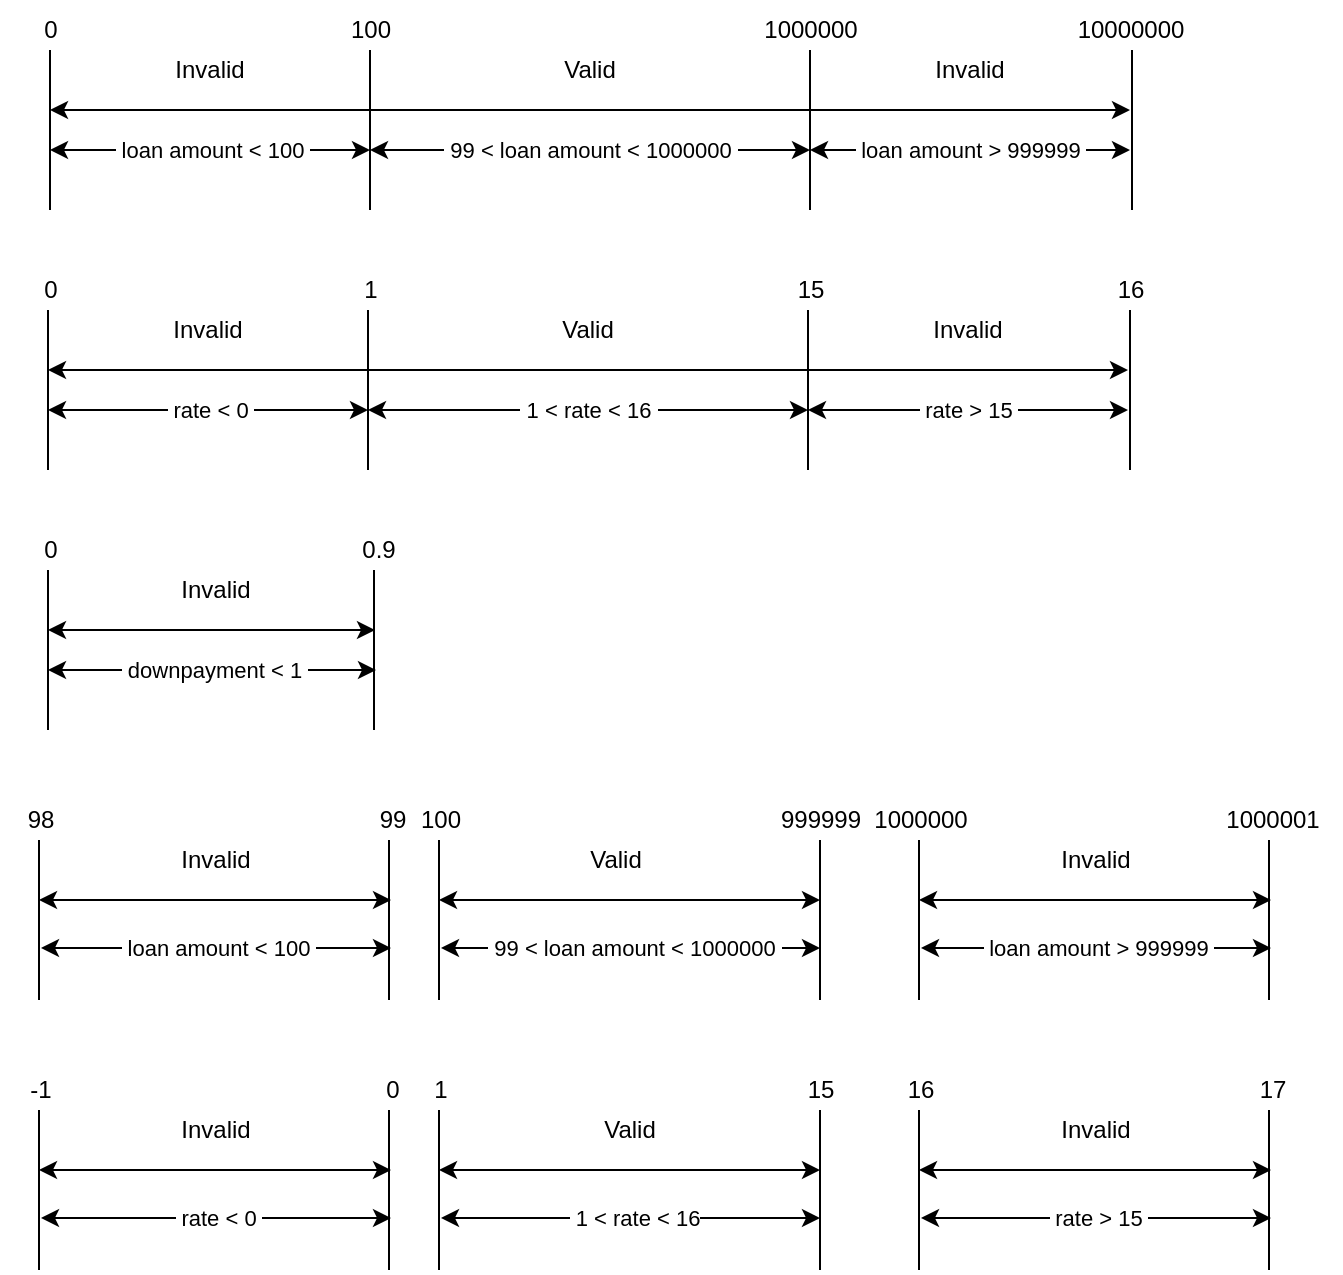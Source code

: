 <mxfile version="20.0.3" type="github">
  <diagram id="EX_fxTZOx-ADpR--aTvR" name="Page-1">
    <mxGraphModel dx="1038" dy="489" grid="1" gridSize="10" guides="1" tooltips="1" connect="1" arrows="1" fold="1" page="1" pageScale="1" pageWidth="850" pageHeight="1100" math="0" shadow="0">
      <root>
        <mxCell id="0" />
        <mxCell id="1" parent="0" />
        <mxCell id="KJpgnLR-XO9gW3zw2UFE-3" value="" style="endArrow=none;html=1;rounded=0;" edge="1" parent="1">
          <mxGeometry width="50" height="50" relative="1" as="geometry">
            <mxPoint x="255" y="295" as="sourcePoint" />
            <mxPoint x="255" y="215" as="targetPoint" />
          </mxGeometry>
        </mxCell>
        <mxCell id="KJpgnLR-XO9gW3zw2UFE-4" value="" style="endArrow=none;html=1;rounded=0;" edge="1" parent="1">
          <mxGeometry width="50" height="50" relative="1" as="geometry">
            <mxPoint x="475" y="295" as="sourcePoint" />
            <mxPoint x="475" y="215" as="targetPoint" />
          </mxGeometry>
        </mxCell>
        <mxCell id="KJpgnLR-XO9gW3zw2UFE-5" value="" style="endArrow=classic;startArrow=classic;html=1;rounded=0;" edge="1" parent="1">
          <mxGeometry width="50" height="50" relative="1" as="geometry">
            <mxPoint x="95" y="245" as="sourcePoint" />
            <mxPoint x="635" y="245" as="targetPoint" />
          </mxGeometry>
        </mxCell>
        <mxCell id="KJpgnLR-XO9gW3zw2UFE-13" value="" style="endArrow=classic;html=1;rounded=0;endFill=1;startArrow=classic;startFill=1;" edge="1" parent="1">
          <mxGeometry relative="1" as="geometry">
            <mxPoint x="255" y="265" as="sourcePoint" />
            <mxPoint x="475" y="265" as="targetPoint" />
          </mxGeometry>
        </mxCell>
        <mxCell id="KJpgnLR-XO9gW3zw2UFE-14" value="&amp;nbsp;99 &amp;lt; loan amount &amp;lt; 1000000&amp;nbsp;" style="edgeLabel;resizable=0;html=1;align=center;verticalAlign=middle;" connectable="0" vertex="1" parent="KJpgnLR-XO9gW3zw2UFE-13">
          <mxGeometry relative="1" as="geometry">
            <mxPoint as="offset" />
          </mxGeometry>
        </mxCell>
        <mxCell id="KJpgnLR-XO9gW3zw2UFE-16" value="" style="endArrow=none;html=1;rounded=0;" edge="1" parent="1">
          <mxGeometry width="50" height="50" relative="1" as="geometry">
            <mxPoint x="95" y="295" as="sourcePoint" />
            <mxPoint x="95" y="215" as="targetPoint" />
          </mxGeometry>
        </mxCell>
        <mxCell id="KJpgnLR-XO9gW3zw2UFE-18" value="" style="endArrow=classic;html=1;rounded=0;endFill=1;startArrow=classic;startFill=1;" edge="1" parent="1">
          <mxGeometry relative="1" as="geometry">
            <mxPoint x="95" y="265" as="sourcePoint" />
            <mxPoint x="255" y="265" as="targetPoint" />
          </mxGeometry>
        </mxCell>
        <mxCell id="KJpgnLR-XO9gW3zw2UFE-19" value="&amp;nbsp;loan amount &amp;lt; 100&amp;nbsp;" style="edgeLabel;resizable=0;html=1;align=center;verticalAlign=middle;" connectable="0" vertex="1" parent="KJpgnLR-XO9gW3zw2UFE-18">
          <mxGeometry relative="1" as="geometry">
            <mxPoint x="1" as="offset" />
          </mxGeometry>
        </mxCell>
        <mxCell id="KJpgnLR-XO9gW3zw2UFE-21" value="" style="endArrow=none;html=1;rounded=0;" edge="1" parent="1">
          <mxGeometry width="50" height="50" relative="1" as="geometry">
            <mxPoint x="636" y="295" as="sourcePoint" />
            <mxPoint x="636" y="215" as="targetPoint" />
          </mxGeometry>
        </mxCell>
        <mxCell id="KJpgnLR-XO9gW3zw2UFE-22" value="" style="endArrow=classic;html=1;rounded=0;endFill=1;startArrow=classic;startFill=1;" edge="1" parent="1">
          <mxGeometry relative="1" as="geometry">
            <mxPoint x="475" y="265" as="sourcePoint" />
            <mxPoint x="635" y="265" as="targetPoint" />
          </mxGeometry>
        </mxCell>
        <mxCell id="KJpgnLR-XO9gW3zw2UFE-23" value="&amp;nbsp;loan amount &amp;gt; 999999&amp;nbsp;" style="edgeLabel;resizable=0;html=1;align=center;verticalAlign=middle;" connectable="0" vertex="1" parent="KJpgnLR-XO9gW3zw2UFE-22">
          <mxGeometry relative="1" as="geometry">
            <mxPoint as="offset" />
          </mxGeometry>
        </mxCell>
        <mxCell id="KJpgnLR-XO9gW3zw2UFE-28" value="0" style="text;html=1;align=center;verticalAlign=middle;resizable=0;points=[];autosize=1;strokeColor=none;fillColor=none;" vertex="1" parent="1">
          <mxGeometry x="80" y="190" width="30" height="30" as="geometry" />
        </mxCell>
        <mxCell id="KJpgnLR-XO9gW3zw2UFE-29" value="100" style="text;html=1;align=center;verticalAlign=middle;resizable=0;points=[];autosize=1;strokeColor=none;fillColor=none;" vertex="1" parent="1">
          <mxGeometry x="235" y="190" width="40" height="30" as="geometry" />
        </mxCell>
        <mxCell id="KJpgnLR-XO9gW3zw2UFE-30" value="1000000" style="text;html=1;align=center;verticalAlign=middle;resizable=0;points=[];autosize=1;strokeColor=none;fillColor=none;" vertex="1" parent="1">
          <mxGeometry x="440" y="190" width="70" height="30" as="geometry" />
        </mxCell>
        <mxCell id="KJpgnLR-XO9gW3zw2UFE-31" value="10000000" style="text;html=1;align=center;verticalAlign=middle;resizable=0;points=[];autosize=1;strokeColor=none;fillColor=none;" vertex="1" parent="1">
          <mxGeometry x="595" y="190" width="80" height="30" as="geometry" />
        </mxCell>
        <mxCell id="KJpgnLR-XO9gW3zw2UFE-32" value="Invalid" style="text;html=1;strokeColor=none;fillColor=none;align=center;verticalAlign=middle;whiteSpace=wrap;rounded=0;" vertex="1" parent="1">
          <mxGeometry x="150" y="210" width="50" height="30" as="geometry" />
        </mxCell>
        <mxCell id="KJpgnLR-XO9gW3zw2UFE-33" value="Valid" style="text;html=1;strokeColor=none;fillColor=none;align=center;verticalAlign=middle;whiteSpace=wrap;rounded=0;" vertex="1" parent="1">
          <mxGeometry x="340" y="210" width="50" height="30" as="geometry" />
        </mxCell>
        <mxCell id="KJpgnLR-XO9gW3zw2UFE-34" value="Invalid" style="text;html=1;strokeColor=none;fillColor=none;align=center;verticalAlign=middle;whiteSpace=wrap;rounded=0;" vertex="1" parent="1">
          <mxGeometry x="530" y="210" width="50" height="30" as="geometry" />
        </mxCell>
        <mxCell id="KJpgnLR-XO9gW3zw2UFE-52" value="" style="endArrow=none;html=1;rounded=0;" edge="1" parent="1">
          <mxGeometry width="50" height="50" relative="1" as="geometry">
            <mxPoint x="254" y="425" as="sourcePoint" />
            <mxPoint x="254" y="345" as="targetPoint" />
          </mxGeometry>
        </mxCell>
        <mxCell id="KJpgnLR-XO9gW3zw2UFE-53" value="" style="endArrow=none;html=1;rounded=0;" edge="1" parent="1">
          <mxGeometry width="50" height="50" relative="1" as="geometry">
            <mxPoint x="474" y="425" as="sourcePoint" />
            <mxPoint x="474" y="345" as="targetPoint" />
          </mxGeometry>
        </mxCell>
        <mxCell id="KJpgnLR-XO9gW3zw2UFE-54" value="" style="endArrow=classic;startArrow=classic;html=1;rounded=0;" edge="1" parent="1">
          <mxGeometry width="50" height="50" relative="1" as="geometry">
            <mxPoint x="94" y="375" as="sourcePoint" />
            <mxPoint x="634" y="375" as="targetPoint" />
          </mxGeometry>
        </mxCell>
        <mxCell id="KJpgnLR-XO9gW3zw2UFE-55" value="" style="endArrow=classic;html=1;rounded=0;endFill=1;startArrow=classic;startFill=1;" edge="1" parent="1">
          <mxGeometry relative="1" as="geometry">
            <mxPoint x="254" y="395" as="sourcePoint" />
            <mxPoint x="474" y="395" as="targetPoint" />
          </mxGeometry>
        </mxCell>
        <mxCell id="KJpgnLR-XO9gW3zw2UFE-56" value="&amp;nbsp;1 &amp;lt; rate &amp;lt; 16&amp;nbsp;" style="edgeLabel;resizable=0;html=1;align=center;verticalAlign=middle;" connectable="0" vertex="1" parent="KJpgnLR-XO9gW3zw2UFE-55">
          <mxGeometry relative="1" as="geometry">
            <mxPoint as="offset" />
          </mxGeometry>
        </mxCell>
        <mxCell id="KJpgnLR-XO9gW3zw2UFE-57" value="" style="endArrow=none;html=1;rounded=0;" edge="1" parent="1">
          <mxGeometry width="50" height="50" relative="1" as="geometry">
            <mxPoint x="94" y="425" as="sourcePoint" />
            <mxPoint x="94" y="345" as="targetPoint" />
          </mxGeometry>
        </mxCell>
        <mxCell id="KJpgnLR-XO9gW3zw2UFE-58" value="" style="endArrow=classic;html=1;rounded=0;endFill=1;startArrow=classic;startFill=1;" edge="1" parent="1">
          <mxGeometry relative="1" as="geometry">
            <mxPoint x="94" y="395" as="sourcePoint" />
            <mxPoint x="254" y="395" as="targetPoint" />
          </mxGeometry>
        </mxCell>
        <mxCell id="KJpgnLR-XO9gW3zw2UFE-59" value="&amp;nbsp;rate &amp;lt; 0&amp;nbsp;" style="edgeLabel;resizable=0;html=1;align=center;verticalAlign=middle;" connectable="0" vertex="1" parent="KJpgnLR-XO9gW3zw2UFE-58">
          <mxGeometry relative="1" as="geometry">
            <mxPoint x="1" as="offset" />
          </mxGeometry>
        </mxCell>
        <mxCell id="KJpgnLR-XO9gW3zw2UFE-60" value="" style="endArrow=none;html=1;rounded=0;" edge="1" parent="1">
          <mxGeometry width="50" height="50" relative="1" as="geometry">
            <mxPoint x="635" y="425" as="sourcePoint" />
            <mxPoint x="635" y="345" as="targetPoint" />
          </mxGeometry>
        </mxCell>
        <mxCell id="KJpgnLR-XO9gW3zw2UFE-61" value="" style="endArrow=classic;html=1;rounded=0;endFill=1;startArrow=classic;startFill=1;" edge="1" parent="1">
          <mxGeometry relative="1" as="geometry">
            <mxPoint x="474" y="395" as="sourcePoint" />
            <mxPoint x="634" y="395" as="targetPoint" />
          </mxGeometry>
        </mxCell>
        <mxCell id="KJpgnLR-XO9gW3zw2UFE-62" value="&amp;nbsp;rate &amp;gt; 15&amp;nbsp;" style="edgeLabel;resizable=0;html=1;align=center;verticalAlign=middle;" connectable="0" vertex="1" parent="KJpgnLR-XO9gW3zw2UFE-61">
          <mxGeometry relative="1" as="geometry">
            <mxPoint as="offset" />
          </mxGeometry>
        </mxCell>
        <mxCell id="KJpgnLR-XO9gW3zw2UFE-63" value="0" style="text;html=1;align=center;verticalAlign=middle;resizable=0;points=[];autosize=1;strokeColor=none;fillColor=none;" vertex="1" parent="1">
          <mxGeometry x="80" y="320" width="30" height="30" as="geometry" />
        </mxCell>
        <mxCell id="KJpgnLR-XO9gW3zw2UFE-64" value="1" style="text;html=1;align=center;verticalAlign=middle;resizable=0;points=[];autosize=1;strokeColor=none;fillColor=none;" vertex="1" parent="1">
          <mxGeometry x="240" y="320" width="30" height="30" as="geometry" />
        </mxCell>
        <mxCell id="KJpgnLR-XO9gW3zw2UFE-65" value="15" style="text;html=1;align=center;verticalAlign=middle;resizable=0;points=[];autosize=1;strokeColor=none;fillColor=none;" vertex="1" parent="1">
          <mxGeometry x="455" y="320" width="40" height="30" as="geometry" />
        </mxCell>
        <mxCell id="KJpgnLR-XO9gW3zw2UFE-66" value="16" style="text;html=1;align=center;verticalAlign=middle;resizable=0;points=[];autosize=1;strokeColor=none;fillColor=none;" vertex="1" parent="1">
          <mxGeometry x="615" y="320" width="40" height="30" as="geometry" />
        </mxCell>
        <mxCell id="KJpgnLR-XO9gW3zw2UFE-67" value="Invalid" style="text;html=1;strokeColor=none;fillColor=none;align=center;verticalAlign=middle;whiteSpace=wrap;rounded=0;" vertex="1" parent="1">
          <mxGeometry x="149" y="340" width="50" height="30" as="geometry" />
        </mxCell>
        <mxCell id="KJpgnLR-XO9gW3zw2UFE-68" value="Valid" style="text;html=1;strokeColor=none;fillColor=none;align=center;verticalAlign=middle;whiteSpace=wrap;rounded=0;" vertex="1" parent="1">
          <mxGeometry x="339" y="340" width="50" height="30" as="geometry" />
        </mxCell>
        <mxCell id="KJpgnLR-XO9gW3zw2UFE-69" value="Invalid" style="text;html=1;strokeColor=none;fillColor=none;align=center;verticalAlign=middle;whiteSpace=wrap;rounded=0;" vertex="1" parent="1">
          <mxGeometry x="529" y="340" width="50" height="30" as="geometry" />
        </mxCell>
        <mxCell id="KJpgnLR-XO9gW3zw2UFE-70" value="" style="endArrow=none;html=1;rounded=0;" edge="1" parent="1">
          <mxGeometry width="50" height="50" relative="1" as="geometry">
            <mxPoint x="257" y="555" as="sourcePoint" />
            <mxPoint x="257" y="475" as="targetPoint" />
          </mxGeometry>
        </mxCell>
        <mxCell id="KJpgnLR-XO9gW3zw2UFE-72" value="" style="endArrow=classic;startArrow=classic;html=1;rounded=0;" edge="1" parent="1">
          <mxGeometry width="50" height="50" relative="1" as="geometry">
            <mxPoint x="94" y="505" as="sourcePoint" />
            <mxPoint x="257.5" y="505" as="targetPoint" />
          </mxGeometry>
        </mxCell>
        <mxCell id="KJpgnLR-XO9gW3zw2UFE-75" value="" style="endArrow=none;html=1;rounded=0;" edge="1" parent="1">
          <mxGeometry width="50" height="50" relative="1" as="geometry">
            <mxPoint x="94" y="555" as="sourcePoint" />
            <mxPoint x="94" y="475" as="targetPoint" />
          </mxGeometry>
        </mxCell>
        <mxCell id="KJpgnLR-XO9gW3zw2UFE-76" value="" style="endArrow=classic;html=1;rounded=0;endFill=1;startArrow=classic;startFill=1;" edge="1" parent="1">
          <mxGeometry relative="1" as="geometry">
            <mxPoint x="94" y="525" as="sourcePoint" />
            <mxPoint x="258" y="525" as="targetPoint" />
          </mxGeometry>
        </mxCell>
        <mxCell id="KJpgnLR-XO9gW3zw2UFE-77" value="&amp;nbsp;downpayment &amp;lt; 1&amp;nbsp;" style="edgeLabel;resizable=0;html=1;align=center;verticalAlign=middle;" connectable="0" vertex="1" parent="KJpgnLR-XO9gW3zw2UFE-76">
          <mxGeometry relative="1" as="geometry">
            <mxPoint x="1" as="offset" />
          </mxGeometry>
        </mxCell>
        <mxCell id="KJpgnLR-XO9gW3zw2UFE-81" value="0" style="text;html=1;align=center;verticalAlign=middle;resizable=0;points=[];autosize=1;strokeColor=none;fillColor=none;" vertex="1" parent="1">
          <mxGeometry x="80" y="450" width="30" height="30" as="geometry" />
        </mxCell>
        <mxCell id="KJpgnLR-XO9gW3zw2UFE-82" value="0.9" style="text;html=1;align=center;verticalAlign=middle;resizable=0;points=[];autosize=1;strokeColor=none;fillColor=none;" vertex="1" parent="1">
          <mxGeometry x="239" y="450" width="40" height="30" as="geometry" />
        </mxCell>
        <mxCell id="KJpgnLR-XO9gW3zw2UFE-85" value="Invalid" style="text;html=1;strokeColor=none;fillColor=none;align=center;verticalAlign=middle;whiteSpace=wrap;rounded=0;" vertex="1" parent="1">
          <mxGeometry x="153" y="470" width="50" height="30" as="geometry" />
        </mxCell>
        <mxCell id="KJpgnLR-XO9gW3zw2UFE-89" value="" style="endArrow=none;html=1;rounded=0;" edge="1" parent="1">
          <mxGeometry width="50" height="50" relative="1" as="geometry">
            <mxPoint x="264.5" y="690" as="sourcePoint" />
            <mxPoint x="264.5" y="610" as="targetPoint" />
          </mxGeometry>
        </mxCell>
        <mxCell id="KJpgnLR-XO9gW3zw2UFE-91" value="" style="endArrow=classic;startArrow=classic;html=1;rounded=0;" edge="1" parent="1">
          <mxGeometry width="50" height="50" relative="1" as="geometry">
            <mxPoint x="89.5" y="640" as="sourcePoint" />
            <mxPoint x="265.5" y="640" as="targetPoint" />
          </mxGeometry>
        </mxCell>
        <mxCell id="KJpgnLR-XO9gW3zw2UFE-94" value="" style="endArrow=none;html=1;rounded=0;" edge="1" parent="1">
          <mxGeometry width="50" height="50" relative="1" as="geometry">
            <mxPoint x="89.5" y="690" as="sourcePoint" />
            <mxPoint x="89.5" y="610" as="targetPoint" />
          </mxGeometry>
        </mxCell>
        <mxCell id="KJpgnLR-XO9gW3zw2UFE-95" value="" style="endArrow=classic;html=1;rounded=0;endFill=1;startArrow=classic;startFill=1;" edge="1" parent="1">
          <mxGeometry relative="1" as="geometry">
            <mxPoint x="90.5" y="664" as="sourcePoint" />
            <mxPoint x="265.5" y="664" as="targetPoint" />
          </mxGeometry>
        </mxCell>
        <mxCell id="KJpgnLR-XO9gW3zw2UFE-96" value="&amp;nbsp;loan amount &amp;lt; 100&amp;nbsp;" style="edgeLabel;resizable=0;html=1;align=center;verticalAlign=middle;" connectable="0" vertex="1" parent="KJpgnLR-XO9gW3zw2UFE-95">
          <mxGeometry relative="1" as="geometry">
            <mxPoint x="1" as="offset" />
          </mxGeometry>
        </mxCell>
        <mxCell id="KJpgnLR-XO9gW3zw2UFE-100" value="Invalid" style="text;html=1;strokeColor=none;fillColor=none;align=center;verticalAlign=middle;whiteSpace=wrap;rounded=0;" vertex="1" parent="1">
          <mxGeometry x="153" y="605" width="50" height="30" as="geometry" />
        </mxCell>
        <mxCell id="KJpgnLR-XO9gW3zw2UFE-103" value="98" style="text;html=1;align=center;verticalAlign=middle;resizable=0;points=[];autosize=1;strokeColor=none;fillColor=none;" vertex="1" parent="1">
          <mxGeometry x="70" y="585" width="40" height="30" as="geometry" />
        </mxCell>
        <mxCell id="KJpgnLR-XO9gW3zw2UFE-104" value="99" style="text;html=1;align=center;verticalAlign=middle;resizable=0;points=[];autosize=1;strokeColor=none;fillColor=none;" vertex="1" parent="1">
          <mxGeometry x="245.5" y="585" width="40" height="30" as="geometry" />
        </mxCell>
        <mxCell id="KJpgnLR-XO9gW3zw2UFE-111" value="" style="endArrow=none;html=1;rounded=0;" edge="1" parent="1">
          <mxGeometry width="50" height="50" relative="1" as="geometry">
            <mxPoint x="480" y="690" as="sourcePoint" />
            <mxPoint x="480" y="610" as="targetPoint" />
          </mxGeometry>
        </mxCell>
        <mxCell id="KJpgnLR-XO9gW3zw2UFE-112" value="" style="endArrow=classic;startArrow=classic;html=1;rounded=0;" edge="1" parent="1">
          <mxGeometry width="50" height="50" relative="1" as="geometry">
            <mxPoint x="289.5" y="640" as="sourcePoint" />
            <mxPoint x="480" y="640" as="targetPoint" />
          </mxGeometry>
        </mxCell>
        <mxCell id="KJpgnLR-XO9gW3zw2UFE-113" value="" style="endArrow=none;html=1;rounded=0;" edge="1" parent="1">
          <mxGeometry width="50" height="50" relative="1" as="geometry">
            <mxPoint x="289.5" y="690" as="sourcePoint" />
            <mxPoint x="289.5" y="610" as="targetPoint" />
          </mxGeometry>
        </mxCell>
        <mxCell id="KJpgnLR-XO9gW3zw2UFE-114" value="" style="endArrow=classic;html=1;rounded=0;endFill=1;startArrow=classic;startFill=1;" edge="1" parent="1">
          <mxGeometry relative="1" as="geometry">
            <mxPoint x="290.5" y="664" as="sourcePoint" />
            <mxPoint x="480" y="664" as="targetPoint" />
          </mxGeometry>
        </mxCell>
        <mxCell id="KJpgnLR-XO9gW3zw2UFE-115" value="&amp;nbsp;99 &amp;lt; loan amount &amp;lt; 1000000&amp;nbsp;" style="edgeLabel;resizable=0;html=1;align=center;verticalAlign=middle;" connectable="0" vertex="1" parent="KJpgnLR-XO9gW3zw2UFE-114">
          <mxGeometry relative="1" as="geometry">
            <mxPoint x="1" as="offset" />
          </mxGeometry>
        </mxCell>
        <mxCell id="KJpgnLR-XO9gW3zw2UFE-116" value="Valid" style="text;html=1;strokeColor=none;fillColor=none;align=center;verticalAlign=middle;whiteSpace=wrap;rounded=0;" vertex="1" parent="1">
          <mxGeometry x="353" y="605" width="50" height="30" as="geometry" />
        </mxCell>
        <mxCell id="KJpgnLR-XO9gW3zw2UFE-117" value="100" style="text;html=1;align=center;verticalAlign=middle;resizable=0;points=[];autosize=1;strokeColor=none;fillColor=none;" vertex="1" parent="1">
          <mxGeometry x="270" y="585" width="40" height="30" as="geometry" />
        </mxCell>
        <mxCell id="KJpgnLR-XO9gW3zw2UFE-118" value="999999" style="text;html=1;align=center;verticalAlign=middle;resizable=0;points=[];autosize=1;strokeColor=none;fillColor=none;" vertex="1" parent="1">
          <mxGeometry x="450" y="585" width="60" height="30" as="geometry" />
        </mxCell>
        <mxCell id="KJpgnLR-XO9gW3zw2UFE-119" value="" style="endArrow=none;html=1;rounded=0;" edge="1" parent="1">
          <mxGeometry width="50" height="50" relative="1" as="geometry">
            <mxPoint x="704.5" y="690" as="sourcePoint" />
            <mxPoint x="704.5" y="610" as="targetPoint" />
          </mxGeometry>
        </mxCell>
        <mxCell id="KJpgnLR-XO9gW3zw2UFE-120" value="" style="endArrow=classic;startArrow=classic;html=1;rounded=0;" edge="1" parent="1">
          <mxGeometry width="50" height="50" relative="1" as="geometry">
            <mxPoint x="529.5" y="640" as="sourcePoint" />
            <mxPoint x="705.5" y="640" as="targetPoint" />
          </mxGeometry>
        </mxCell>
        <mxCell id="KJpgnLR-XO9gW3zw2UFE-121" value="" style="endArrow=none;html=1;rounded=0;" edge="1" parent="1">
          <mxGeometry width="50" height="50" relative="1" as="geometry">
            <mxPoint x="529.5" y="690" as="sourcePoint" />
            <mxPoint x="529.5" y="610" as="targetPoint" />
          </mxGeometry>
        </mxCell>
        <mxCell id="KJpgnLR-XO9gW3zw2UFE-122" value="" style="endArrow=classic;html=1;rounded=0;endFill=1;startArrow=classic;startFill=1;" edge="1" parent="1">
          <mxGeometry relative="1" as="geometry">
            <mxPoint x="530.5" y="664" as="sourcePoint" />
            <mxPoint x="705.5" y="664" as="targetPoint" />
          </mxGeometry>
        </mxCell>
        <mxCell id="KJpgnLR-XO9gW3zw2UFE-123" value="&amp;nbsp;loan amount &amp;gt; 999999&amp;nbsp;" style="edgeLabel;resizable=0;html=1;align=center;verticalAlign=middle;" connectable="0" vertex="1" parent="KJpgnLR-XO9gW3zw2UFE-122">
          <mxGeometry relative="1" as="geometry">
            <mxPoint x="1" as="offset" />
          </mxGeometry>
        </mxCell>
        <mxCell id="KJpgnLR-XO9gW3zw2UFE-124" value="Invalid" style="text;html=1;strokeColor=none;fillColor=none;align=center;verticalAlign=middle;whiteSpace=wrap;rounded=0;" vertex="1" parent="1">
          <mxGeometry x="593" y="605" width="50" height="30" as="geometry" />
        </mxCell>
        <mxCell id="KJpgnLR-XO9gW3zw2UFE-125" value="1000000" style="text;html=1;align=center;verticalAlign=middle;resizable=0;points=[];autosize=1;strokeColor=none;fillColor=none;" vertex="1" parent="1">
          <mxGeometry x="495" y="585" width="70" height="30" as="geometry" />
        </mxCell>
        <mxCell id="KJpgnLR-XO9gW3zw2UFE-126" value="1000001" style="text;html=1;align=center;verticalAlign=middle;resizable=0;points=[];autosize=1;strokeColor=none;fillColor=none;" vertex="1" parent="1">
          <mxGeometry x="670.5" y="585" width="70" height="30" as="geometry" />
        </mxCell>
        <mxCell id="KJpgnLR-XO9gW3zw2UFE-127" value="" style="endArrow=none;html=1;rounded=0;" edge="1" parent="1">
          <mxGeometry width="50" height="50" relative="1" as="geometry">
            <mxPoint x="264.5" y="825" as="sourcePoint" />
            <mxPoint x="264.5" y="745" as="targetPoint" />
          </mxGeometry>
        </mxCell>
        <mxCell id="KJpgnLR-XO9gW3zw2UFE-128" value="" style="endArrow=classic;startArrow=classic;html=1;rounded=0;" edge="1" parent="1">
          <mxGeometry width="50" height="50" relative="1" as="geometry">
            <mxPoint x="89.5" y="775" as="sourcePoint" />
            <mxPoint x="265.5" y="775" as="targetPoint" />
          </mxGeometry>
        </mxCell>
        <mxCell id="KJpgnLR-XO9gW3zw2UFE-129" value="" style="endArrow=none;html=1;rounded=0;" edge="1" parent="1">
          <mxGeometry width="50" height="50" relative="1" as="geometry">
            <mxPoint x="89.5" y="825" as="sourcePoint" />
            <mxPoint x="89.5" y="745" as="targetPoint" />
          </mxGeometry>
        </mxCell>
        <mxCell id="KJpgnLR-XO9gW3zw2UFE-130" value="" style="endArrow=classic;html=1;rounded=0;endFill=1;startArrow=classic;startFill=1;" edge="1" parent="1">
          <mxGeometry relative="1" as="geometry">
            <mxPoint x="90.5" y="799" as="sourcePoint" />
            <mxPoint x="265.5" y="799" as="targetPoint" />
          </mxGeometry>
        </mxCell>
        <mxCell id="KJpgnLR-XO9gW3zw2UFE-131" value="&amp;nbsp;rate &amp;lt; 0&amp;nbsp;" style="edgeLabel;resizable=0;html=1;align=center;verticalAlign=middle;" connectable="0" vertex="1" parent="KJpgnLR-XO9gW3zw2UFE-130">
          <mxGeometry relative="1" as="geometry">
            <mxPoint x="1" as="offset" />
          </mxGeometry>
        </mxCell>
        <mxCell id="KJpgnLR-XO9gW3zw2UFE-132" value="Invalid" style="text;html=1;strokeColor=none;fillColor=none;align=center;verticalAlign=middle;whiteSpace=wrap;rounded=0;" vertex="1" parent="1">
          <mxGeometry x="153" y="740" width="50" height="30" as="geometry" />
        </mxCell>
        <mxCell id="KJpgnLR-XO9gW3zw2UFE-133" value="-1" style="text;html=1;align=center;verticalAlign=middle;resizable=0;points=[];autosize=1;strokeColor=none;fillColor=none;" vertex="1" parent="1">
          <mxGeometry x="75" y="720" width="30" height="30" as="geometry" />
        </mxCell>
        <mxCell id="KJpgnLR-XO9gW3zw2UFE-134" value="0" style="text;html=1;align=center;verticalAlign=middle;resizable=0;points=[];autosize=1;strokeColor=none;fillColor=none;" vertex="1" parent="1">
          <mxGeometry x="250.5" y="720" width="30" height="30" as="geometry" />
        </mxCell>
        <mxCell id="KJpgnLR-XO9gW3zw2UFE-135" value="" style="endArrow=none;html=1;rounded=0;" edge="1" parent="1">
          <mxGeometry width="50" height="50" relative="1" as="geometry">
            <mxPoint x="480" y="825" as="sourcePoint" />
            <mxPoint x="480" y="745" as="targetPoint" />
          </mxGeometry>
        </mxCell>
        <mxCell id="KJpgnLR-XO9gW3zw2UFE-136" value="" style="endArrow=classic;startArrow=classic;html=1;rounded=0;" edge="1" parent="1">
          <mxGeometry width="50" height="50" relative="1" as="geometry">
            <mxPoint x="289.5" y="775" as="sourcePoint" />
            <mxPoint x="480" y="775" as="targetPoint" />
          </mxGeometry>
        </mxCell>
        <mxCell id="KJpgnLR-XO9gW3zw2UFE-137" value="" style="endArrow=none;html=1;rounded=0;" edge="1" parent="1">
          <mxGeometry width="50" height="50" relative="1" as="geometry">
            <mxPoint x="289.5" y="825" as="sourcePoint" />
            <mxPoint x="289.5" y="745" as="targetPoint" />
          </mxGeometry>
        </mxCell>
        <mxCell id="KJpgnLR-XO9gW3zw2UFE-138" value="" style="endArrow=classic;html=1;rounded=0;endFill=1;startArrow=classic;startFill=1;" edge="1" parent="1">
          <mxGeometry relative="1" as="geometry">
            <mxPoint x="290.5" y="799" as="sourcePoint" />
            <mxPoint x="480" y="799" as="targetPoint" />
          </mxGeometry>
        </mxCell>
        <mxCell id="KJpgnLR-XO9gW3zw2UFE-139" value="&amp;nbsp;1 &amp;lt; rate &amp;lt; 16" style="edgeLabel;resizable=0;html=1;align=center;verticalAlign=middle;" connectable="0" vertex="1" parent="KJpgnLR-XO9gW3zw2UFE-138">
          <mxGeometry relative="1" as="geometry">
            <mxPoint x="1" as="offset" />
          </mxGeometry>
        </mxCell>
        <mxCell id="KJpgnLR-XO9gW3zw2UFE-140" value="Valid" style="text;html=1;strokeColor=none;fillColor=none;align=center;verticalAlign=middle;whiteSpace=wrap;rounded=0;" vertex="1" parent="1">
          <mxGeometry x="360" y="740" width="50" height="30" as="geometry" />
        </mxCell>
        <mxCell id="KJpgnLR-XO9gW3zw2UFE-141" value="1" style="text;html=1;align=center;verticalAlign=middle;resizable=0;points=[];autosize=1;strokeColor=none;fillColor=none;" vertex="1" parent="1">
          <mxGeometry x="275" y="720" width="30" height="30" as="geometry" />
        </mxCell>
        <mxCell id="KJpgnLR-XO9gW3zw2UFE-142" value="15" style="text;html=1;align=center;verticalAlign=middle;resizable=0;points=[];autosize=1;strokeColor=none;fillColor=none;" vertex="1" parent="1">
          <mxGeometry x="460" y="720" width="40" height="30" as="geometry" />
        </mxCell>
        <mxCell id="KJpgnLR-XO9gW3zw2UFE-143" value="" style="endArrow=none;html=1;rounded=0;" edge="1" parent="1">
          <mxGeometry width="50" height="50" relative="1" as="geometry">
            <mxPoint x="704.5" y="825" as="sourcePoint" />
            <mxPoint x="704.5" y="745" as="targetPoint" />
          </mxGeometry>
        </mxCell>
        <mxCell id="KJpgnLR-XO9gW3zw2UFE-144" value="" style="endArrow=classic;startArrow=classic;html=1;rounded=0;" edge="1" parent="1">
          <mxGeometry width="50" height="50" relative="1" as="geometry">
            <mxPoint x="529.5" y="775" as="sourcePoint" />
            <mxPoint x="705.5" y="775" as="targetPoint" />
          </mxGeometry>
        </mxCell>
        <mxCell id="KJpgnLR-XO9gW3zw2UFE-145" value="" style="endArrow=none;html=1;rounded=0;" edge="1" parent="1">
          <mxGeometry width="50" height="50" relative="1" as="geometry">
            <mxPoint x="529.5" y="825" as="sourcePoint" />
            <mxPoint x="529.5" y="745" as="targetPoint" />
          </mxGeometry>
        </mxCell>
        <mxCell id="KJpgnLR-XO9gW3zw2UFE-146" value="" style="endArrow=classic;html=1;rounded=0;endFill=1;startArrow=classic;startFill=1;" edge="1" parent="1">
          <mxGeometry relative="1" as="geometry">
            <mxPoint x="530.5" y="799" as="sourcePoint" />
            <mxPoint x="705.5" y="799" as="targetPoint" />
          </mxGeometry>
        </mxCell>
        <mxCell id="KJpgnLR-XO9gW3zw2UFE-147" value="&amp;nbsp;rate &amp;gt; 15&amp;nbsp;" style="edgeLabel;resizable=0;html=1;align=center;verticalAlign=middle;" connectable="0" vertex="1" parent="KJpgnLR-XO9gW3zw2UFE-146">
          <mxGeometry relative="1" as="geometry">
            <mxPoint x="1" as="offset" />
          </mxGeometry>
        </mxCell>
        <mxCell id="KJpgnLR-XO9gW3zw2UFE-148" value="Invalid" style="text;html=1;strokeColor=none;fillColor=none;align=center;verticalAlign=middle;whiteSpace=wrap;rounded=0;" vertex="1" parent="1">
          <mxGeometry x="593" y="740" width="50" height="30" as="geometry" />
        </mxCell>
        <mxCell id="KJpgnLR-XO9gW3zw2UFE-149" value="16" style="text;html=1;align=center;verticalAlign=middle;resizable=0;points=[];autosize=1;strokeColor=none;fillColor=none;" vertex="1" parent="1">
          <mxGeometry x="510" y="720" width="40" height="30" as="geometry" />
        </mxCell>
        <mxCell id="KJpgnLR-XO9gW3zw2UFE-150" value="17" style="text;html=1;align=center;verticalAlign=middle;resizable=0;points=[];autosize=1;strokeColor=none;fillColor=none;" vertex="1" parent="1">
          <mxGeometry x="685.5" y="720" width="40" height="30" as="geometry" />
        </mxCell>
      </root>
    </mxGraphModel>
  </diagram>
</mxfile>
